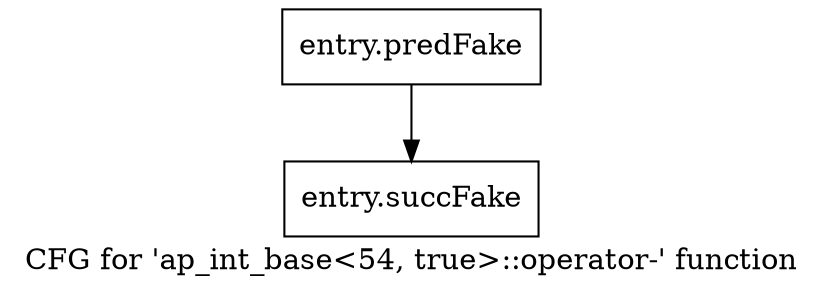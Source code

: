 digraph "CFG for 'ap_int_base\<54, true\>::operator-' function" {
	label="CFG for 'ap_int_base\<54, true\>::operator-' function";

	Node0x3bec650 [shape=record,filename="",linenumber="",label="{entry.predFake}"];
	Node0x3bec650 -> Node0x3e97c10[ callList="" memoryops="" filename="/tools/Xilinx/Vitis_HLS/2022.1/include/ap_int_base.h" execusionnum="0"];
	Node0x3e97c10 [shape=record,filename="/tools/Xilinx/Vitis_HLS/2022.1/include/ap_int_base.h",linenumber="941",label="{entry.succFake}"];
}
